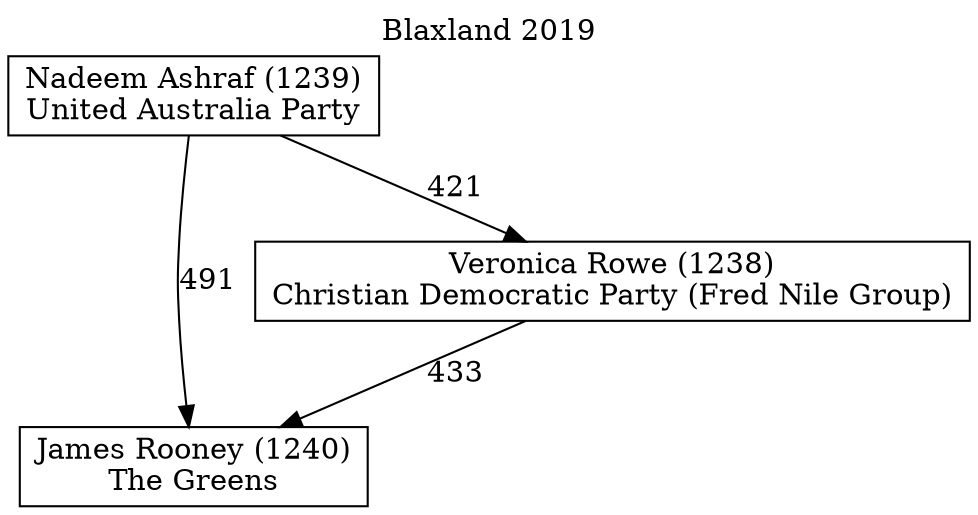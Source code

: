 // House preference flow
digraph "James Rooney (1240)_Blaxland_2019" {
	graph [label="Blaxland 2019" labelloc=t mclimit=10]
	node [shape=box]
	"James Rooney (1240)" [label="James Rooney (1240)
The Greens"]
	"Nadeem Ashraf (1239)" [label="Nadeem Ashraf (1239)
United Australia Party"]
	"Veronica Rowe (1238)" [label="Veronica Rowe (1238)
Christian Democratic Party (Fred Nile Group)"]
	"Nadeem Ashraf (1239)" -> "James Rooney (1240)" [label=491]
	"Nadeem Ashraf (1239)" -> "Veronica Rowe (1238)" [label=421]
	"Veronica Rowe (1238)" -> "James Rooney (1240)" [label=433]
}
